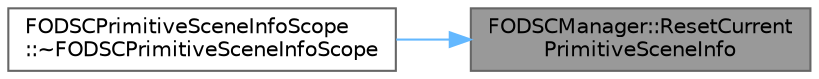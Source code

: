 digraph "FODSCManager::ResetCurrentPrimitiveSceneInfo"
{
 // INTERACTIVE_SVG=YES
 // LATEX_PDF_SIZE
  bgcolor="transparent";
  edge [fontname=Helvetica,fontsize=10,labelfontname=Helvetica,labelfontsize=10];
  node [fontname=Helvetica,fontsize=10,shape=box,height=0.2,width=0.4];
  rankdir="RL";
  Node1 [id="Node000001",label="FODSCManager::ResetCurrent\lPrimitiveSceneInfo",height=0.2,width=0.4,color="gray40", fillcolor="grey60", style="filled", fontcolor="black",tooltip=" "];
  Node1 -> Node2 [id="edge1_Node000001_Node000002",dir="back",color="steelblue1",style="solid",tooltip=" "];
  Node2 [id="Node000002",label="FODSCPrimitiveSceneInfoScope\l::~FODSCPrimitiveSceneInfoScope",height=0.2,width=0.4,color="grey40", fillcolor="white", style="filled",URL="$d8/de7/structFODSCPrimitiveSceneInfoScope.html#aa83fb7b6b43f03cd76e3a7125f1d9cb3",tooltip=" "];
}
